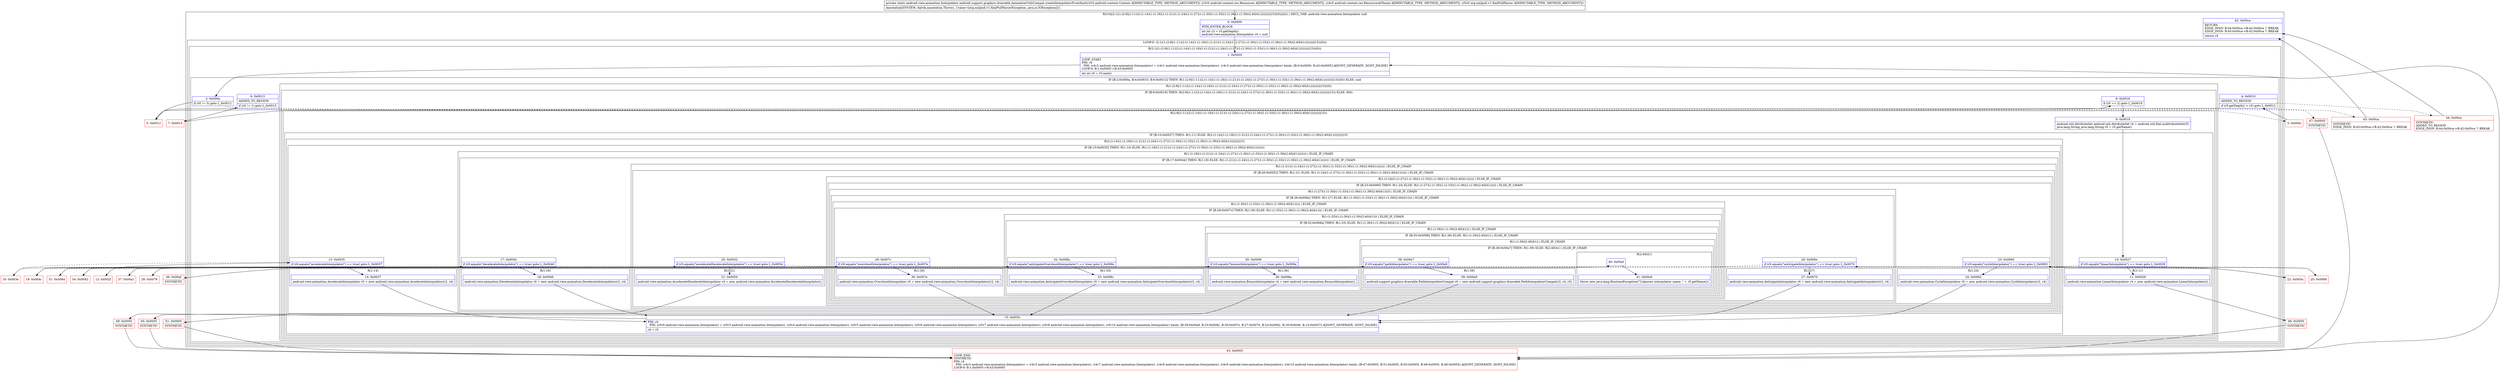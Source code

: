 digraph "CFG forandroid.support.graphics.drawable.AnimationUtilsCompat.createInterpolatorFromXml(Landroid\/content\/Context;Landroid\/content\/res\/Resources;Landroid\/content\/res\/Resources$Theme;Lorg\/xmlpull\/v1\/XmlPullParser;)Landroid\/view\/animation\/Interpolator;" {
subgraph cluster_Region_2037285906 {
label = "R(3:0|(2:1|(1:(2:9|(1:11)(2:(1:14)(1:(1:18)(1:(1:21)(1:(1:24)(1:(1:27)(1:(1:30)(1:(1:33)(1:(1:36)(1:(1:39)(2:40|41)))))))))|15))(0)))|42) | DECL_VAR: android.view.animation.Interpolator null\l";
node [shape=record,color=blue];
Node_0 [shape=record,label="{0\:\ 0x0000|MTH_ENTER_BLOCK\l|int int r3 = r5.getDepth()\landroid.view.animation.Interpolator r4 = null\l}"];
subgraph cluster_LoopRegion_345607866 {
label = "LOOP:0: (2:1|(1:(2:9|(1:11)(2:(1:14)(1:(1:18)(1:(1:21)(1:(1:24)(1:(1:27)(1:(1:30)(1:(1:33)(1:(1:36)(1:(1:39)(2:40|41)))))))))|15))(0)))";
node [shape=record,color=blue];
subgraph cluster_Region_124742378 {
label = "R(2:1|(1:(2:9|(1:11)(2:(1:14)(1:(1:18)(1:(1:21)(1:(1:24)(1:(1:27)(1:(1:30)(1:(1:33)(1:(1:36)(1:(1:39)(2:40|41)))))))))|15))(0)))";
node [shape=record,color=blue];
Node_1 [shape=record,label="{1\:\ 0x0005|LOOP_START\lPHI: r4 \l  PHI: (r4v2 android.view.animation.Interpolator) = (r4v1 android.view.animation.Interpolator), (r4v3 android.view.animation.Interpolator) binds: [B:0:0x0000, B:43:0x0005] A[DONT_GENERATE, DONT_INLINE]\lLOOP:0: B:1:0x0005\-\>B:43:0x0005\l|int int r0 = r5.next()\l}"];
subgraph cluster_IfRegion_230711743 {
label = "IF [B:2:0x000a, B:4:0x0010, B:6:0x0013] THEN: R(1:(2:9|(1:11)(2:(1:14)(1:(1:18)(1:(1:21)(1:(1:24)(1:(1:27)(1:(1:30)(1:(1:33)(1:(1:36)(1:(1:39)(2:40|41)))))))))|15))(0)) ELSE: null";
node [shape=record,color=blue];
Node_2 [shape=record,label="{2\:\ 0x000a|if (r0 != 3) goto L_0x0012\l}"];
Node_4 [shape=record,label="{4\:\ 0x0010|ADDED_TO_REGION\l|if (r5.getDepth() \> r3) goto L_0x0012\l}"];
Node_6 [shape=record,label="{6\:\ 0x0013|ADDED_TO_REGION\l|if (r0 != 1) goto L_0x0015\l}"];
subgraph cluster_Region_535341144 {
label = "R(1:(2:9|(1:11)(2:(1:14)(1:(1:18)(1:(1:21)(1:(1:24)(1:(1:27)(1:(1:30)(1:(1:33)(1:(1:36)(1:(1:39)(2:40|41)))))))))|15))(0))";
node [shape=record,color=blue];
subgraph cluster_IfRegion_749288103 {
label = "IF [B:8:0x0016] THEN: R(2:9|(1:11)(2:(1:14)(1:(1:18)(1:(1:21)(1:(1:24)(1:(1:27)(1:(1:30)(1:(1:33)(1:(1:36)(1:(1:39)(2:40|41)))))))))|15)) ELSE: R(0)";
node [shape=record,color=blue];
Node_8 [shape=record,label="{8\:\ 0x0016|if (r0 == 2) goto L_0x0019\l}"];
subgraph cluster_Region_273314690 {
label = "R(2:9|(1:11)(2:(1:14)(1:(1:18)(1:(1:21)(1:(1:24)(1:(1:27)(1:(1:30)(1:(1:33)(1:(1:36)(1:(1:39)(2:40|41)))))))))|15))";
node [shape=record,color=blue];
Node_9 [shape=record,label="{9\:\ 0x0019|android.util.AttributeSet android.util.AttributeSet r4 = android.util.Xml.asAttributeSet(r5)\ljava.lang.String java.lang.String r0 = r5.getName()\l}"];
subgraph cluster_IfRegion_1358482301 {
label = "IF [B:10:0x0027] THEN: R(1:11) ELSE: R(2:(1:14)(1:(1:18)(1:(1:21)(1:(1:24)(1:(1:27)(1:(1:30)(1:(1:33)(1:(1:36)(1:(1:39)(2:40|41)))))))))|15)";
node [shape=record,color=blue];
Node_10 [shape=record,label="{10\:\ 0x0027|if (r0.equals(\"linearInterpolator\") == true) goto L_0x0029\l}"];
subgraph cluster_Region_574704133 {
label = "R(1:11)";
node [shape=record,color=blue];
Node_11 [shape=record,label="{11\:\ 0x0029|android.view.animation.LinearInterpolator r4 = new android.view.animation.LinearInterpolator()\l}"];
}
subgraph cluster_Region_738331555 {
label = "R(2:(1:14)(1:(1:18)(1:(1:21)(1:(1:24)(1:(1:27)(1:(1:30)(1:(1:33)(1:(1:36)(1:(1:39)(2:40|41)))))))))|15)";
node [shape=record,color=blue];
subgraph cluster_IfRegion_1760511188 {
label = "IF [B:13:0x0035] THEN: R(1:14) ELSE: R(1:(1:18)(1:(1:21)(1:(1:24)(1:(1:27)(1:(1:30)(1:(1:33)(1:(1:36)(1:(1:39)(2:40|41)))))))))";
node [shape=record,color=blue];
Node_13 [shape=record,label="{13\:\ 0x0035|if (r0.equals(\"accelerateInterpolator\") == true) goto L_0x0037\l}"];
subgraph cluster_Region_947065580 {
label = "R(1:14)";
node [shape=record,color=blue];
Node_14 [shape=record,label="{14\:\ 0x0037|android.view.animation.AccelerateInterpolator r0 = new android.view.animation.AccelerateInterpolator(r2, r4)\l}"];
}
subgraph cluster_Region_1166714351 {
label = "R(1:(1:18)(1:(1:21)(1:(1:24)(1:(1:27)(1:(1:30)(1:(1:33)(1:(1:36)(1:(1:39)(2:40|41))))))))) | ELSE_IF_CHAIN\l";
node [shape=record,color=blue];
subgraph cluster_IfRegion_1021960388 {
label = "IF [B:17:0x0044] THEN: R(1:18) ELSE: R(1:(1:21)(1:(1:24)(1:(1:27)(1:(1:30)(1:(1:33)(1:(1:36)(1:(1:39)(2:40|41)))))))) | ELSE_IF_CHAIN\l";
node [shape=record,color=blue];
Node_17 [shape=record,label="{17\:\ 0x0044|if (r0.equals(\"decelerateInterpolator\") == true) goto L_0x0046\l}"];
subgraph cluster_Region_1152845618 {
label = "R(1:18)";
node [shape=record,color=blue];
Node_18 [shape=record,label="{18\:\ 0x0046|android.view.animation.DecelerateInterpolator r0 = new android.view.animation.DecelerateInterpolator(r2, r4)\l}"];
}
subgraph cluster_Region_1160978189 {
label = "R(1:(1:21)(1:(1:24)(1:(1:27)(1:(1:30)(1:(1:33)(1:(1:36)(1:(1:39)(2:40|41)))))))) | ELSE_IF_CHAIN\l";
node [shape=record,color=blue];
subgraph cluster_IfRegion_414084989 {
label = "IF [B:20:0x0052] THEN: R(1:21) ELSE: R(1:(1:24)(1:(1:27)(1:(1:30)(1:(1:33)(1:(1:36)(1:(1:39)(2:40|41))))))) | ELSE_IF_CHAIN\l";
node [shape=record,color=blue];
Node_20 [shape=record,label="{20\:\ 0x0052|if (r0.equals(\"accelerateDecelerateInterpolator\") == true) goto L_0x0054\l}"];
subgraph cluster_Region_557925773 {
label = "R(1:21)";
node [shape=record,color=blue];
Node_21 [shape=record,label="{21\:\ 0x0054|android.view.animation.AccelerateDecelerateInterpolator r4 = new android.view.animation.AccelerateDecelerateInterpolator()\l}"];
}
subgraph cluster_Region_487040335 {
label = "R(1:(1:24)(1:(1:27)(1:(1:30)(1:(1:33)(1:(1:36)(1:(1:39)(2:40|41))))))) | ELSE_IF_CHAIN\l";
node [shape=record,color=blue];
subgraph cluster_IfRegion_245103670 {
label = "IF [B:23:0x0060] THEN: R(1:24) ELSE: R(1:(1:27)(1:(1:30)(1:(1:33)(1:(1:36)(1:(1:39)(2:40|41)))))) | ELSE_IF_CHAIN\l";
node [shape=record,color=blue];
Node_23 [shape=record,label="{23\:\ 0x0060|if (r0.equals(\"cycleInterpolator\") == true) goto L_0x0062\l}"];
subgraph cluster_Region_565080321 {
label = "R(1:24)";
node [shape=record,color=blue];
Node_24 [shape=record,label="{24\:\ 0x0062|android.view.animation.CycleInterpolator r0 = new android.view.animation.CycleInterpolator(r2, r4)\l}"];
}
subgraph cluster_Region_1199011039 {
label = "R(1:(1:27)(1:(1:30)(1:(1:33)(1:(1:36)(1:(1:39)(2:40|41)))))) | ELSE_IF_CHAIN\l";
node [shape=record,color=blue];
subgraph cluster_IfRegion_474009813 {
label = "IF [B:26:0x006e] THEN: R(1:27) ELSE: R(1:(1:30)(1:(1:33)(1:(1:36)(1:(1:39)(2:40|41))))) | ELSE_IF_CHAIN\l";
node [shape=record,color=blue];
Node_26 [shape=record,label="{26\:\ 0x006e|if (r0.equals(\"anticipateInterpolator\") == true) goto L_0x0070\l}"];
subgraph cluster_Region_1656471765 {
label = "R(1:27)";
node [shape=record,color=blue];
Node_27 [shape=record,label="{27\:\ 0x0070|android.view.animation.AnticipateInterpolator r0 = new android.view.animation.AnticipateInterpolator(r2, r4)\l}"];
}
subgraph cluster_Region_1472332803 {
label = "R(1:(1:30)(1:(1:33)(1:(1:36)(1:(1:39)(2:40|41))))) | ELSE_IF_CHAIN\l";
node [shape=record,color=blue];
subgraph cluster_IfRegion_1876753497 {
label = "IF [B:29:0x007c] THEN: R(1:30) ELSE: R(1:(1:33)(1:(1:36)(1:(1:39)(2:40|41)))) | ELSE_IF_CHAIN\l";
node [shape=record,color=blue];
Node_29 [shape=record,label="{29\:\ 0x007c|if (r0.equals(\"overshootInterpolator\") == true) goto L_0x007e\l}"];
subgraph cluster_Region_1115638300 {
label = "R(1:30)";
node [shape=record,color=blue];
Node_30 [shape=record,label="{30\:\ 0x007e|android.view.animation.OvershootInterpolator r0 = new android.view.animation.OvershootInterpolator(r2, r4)\l}"];
}
subgraph cluster_Region_181711489 {
label = "R(1:(1:33)(1:(1:36)(1:(1:39)(2:40|41)))) | ELSE_IF_CHAIN\l";
node [shape=record,color=blue];
subgraph cluster_IfRegion_81961816 {
label = "IF [B:32:0x008a] THEN: R(1:33) ELSE: R(1:(1:36)(1:(1:39)(2:40|41))) | ELSE_IF_CHAIN\l";
node [shape=record,color=blue];
Node_32 [shape=record,label="{32\:\ 0x008a|if (r0.equals(\"anticipateOvershootInterpolator\") == true) goto L_0x008c\l}"];
subgraph cluster_Region_1041058806 {
label = "R(1:33)";
node [shape=record,color=blue];
Node_33 [shape=record,label="{33\:\ 0x008c|android.view.animation.AnticipateOvershootInterpolator r0 = new android.view.animation.AnticipateOvershootInterpolator(r2, r4)\l}"];
}
subgraph cluster_Region_710497097 {
label = "R(1:(1:36)(1:(1:39)(2:40|41))) | ELSE_IF_CHAIN\l";
node [shape=record,color=blue];
subgraph cluster_IfRegion_1430881726 {
label = "IF [B:35:0x0098] THEN: R(1:36) ELSE: R(1:(1:39)(2:40|41)) | ELSE_IF_CHAIN\l";
node [shape=record,color=blue];
Node_35 [shape=record,label="{35\:\ 0x0098|if (r0.equals(\"bounceInterpolator\") == true) goto L_0x009a\l}"];
subgraph cluster_Region_989064968 {
label = "R(1:36)";
node [shape=record,color=blue];
Node_36 [shape=record,label="{36\:\ 0x009a|android.view.animation.BounceInterpolator r4 = new android.view.animation.BounceInterpolator()\l}"];
}
subgraph cluster_Region_1450445649 {
label = "R(1:(1:39)(2:40|41)) | ELSE_IF_CHAIN\l";
node [shape=record,color=blue];
subgraph cluster_IfRegion_1335177658 {
label = "IF [B:38:0x00a7] THEN: R(1:39) ELSE: R(2:40|41) | ELSE_IF_CHAIN\l";
node [shape=record,color=blue];
Node_38 [shape=record,label="{38\:\ 0x00a7|if (r0.equals(\"pathInterpolator\") == true) goto L_0x00a9\l}"];
subgraph cluster_Region_1819874127 {
label = "R(1:39)";
node [shape=record,color=blue];
Node_39 [shape=record,label="{39\:\ 0x00a9|android.support.graphics.drawable.PathInterpolatorCompat r0 = new android.support.graphics.drawable.PathInterpolatorCompat(r2, r4, r5)\l}"];
}
subgraph cluster_Region_298971008 {
label = "R(2:40|41)";
node [shape=record,color=blue];
Node_40 [shape=record,label="{40\:\ 0x00af}"];
Node_41 [shape=record,label="{41\:\ 0x00c9|throw new java.lang.RuntimeException(\"Unknown interpolator name: \" + r5.getName())\l}"];
}
}
}
}
}
}
}
}
}
}
}
}
}
}
}
}
}
}
Node_15 [shape=record,label="{15\:\ 0x003c|PHI: r0 \l  PHI: (r0v9 android.view.animation.Interpolator) = (r0v3 android.view.animation.Interpolator), (r0v4 android.view.animation.Interpolator), (r0v5 android.view.animation.Interpolator), (r0v6 android.view.animation.Interpolator), (r0v7 android.view.animation.Interpolator), (r0v8 android.view.animation.Interpolator), (r0v10 android.view.animation.Interpolator) binds: [B:39:0x00a9, B:33:0x008c, B:30:0x007e, B:27:0x0070, B:24:0x0062, B:18:0x0046, B:14:0x0037] A[DONT_GENERATE, DONT_INLINE]\l|r4 = r0\l}"];
}
}
}
subgraph cluster_Region_1052641153 {
label = "R(0)";
node [shape=record,color=blue];
}
}
}
}
}
}
Node_42 [shape=record,label="{42\:\ 0x00ca|RETURN\lEDGE_INSN: B:44:0x00ca\-\>B:42:0x00ca ?: BREAK  \lEDGE_INSN: B:45:0x00ca\-\>B:42:0x00ca ?: BREAK  \l|return r4\l}"];
}
Node_3 [shape=record,color=red,label="{3\:\ 0x000c}"];
Node_5 [shape=record,color=red,label="{5\:\ 0x0012}"];
Node_7 [shape=record,color=red,label="{7\:\ 0x0015}"];
Node_12 [shape=record,color=red,label="{12\:\ 0x002f}"];
Node_16 [shape=record,color=red,label="{16\:\ 0x003e}"];
Node_19 [shape=record,color=red,label="{19\:\ 0x004c}"];
Node_22 [shape=record,color=red,label="{22\:\ 0x005a}"];
Node_25 [shape=record,color=red,label="{25\:\ 0x0068}"];
Node_28 [shape=record,color=red,label="{28\:\ 0x0076}"];
Node_31 [shape=record,color=red,label="{31\:\ 0x0084}"];
Node_34 [shape=record,color=red,label="{34\:\ 0x0092}"];
Node_37 [shape=record,color=red,label="{37\:\ 0x00a1}"];
Node_43 [shape=record,color=red,label="{43\:\ 0x0005|LOOP_END\lSYNTHETIC\lPHI: r4 \l  PHI: (r4v3 android.view.animation.Interpolator) = (r4v2 android.view.animation.Interpolator), (r4v7 android.view.animation.Interpolator), (r4v8 android.view.animation.Interpolator), (r4v9 android.view.animation.Interpolator), (r4v10 android.view.animation.Interpolator) binds: [B:47:0x0005, B:51:0x0005, B:50:0x0005, B:49:0x0005, B:48:0x0005] A[DONT_GENERATE, DONT_INLINE]\lLOOP:0: B:1:0x0005\-\>B:43:0x0005\l}"];
Node_44 [shape=record,color=red,label="{44\:\ 0x00ca|SYNTHETIC\lADDED_TO_REGION\lEDGE_INSN: B:44:0x00ca\-\>B:42:0x00ca ?: BREAK  \l}"];
Node_45 [shape=record,color=red,label="{45\:\ 0x00ca|SYNTHETIC\lEDGE_INSN: B:45:0x00ca\-\>B:42:0x00ca ?: BREAK  \l}"];
Node_46 [shape=record,color=red,label="{46\:\ 0x00af|SYNTHETIC\l}"];
Node_47 [shape=record,color=red,label="{47\:\ 0x0005|SYNTHETIC\l}"];
Node_48 [shape=record,color=red,label="{48\:\ 0x0005|SYNTHETIC\l}"];
Node_49 [shape=record,color=red,label="{49\:\ 0x0005|SYNTHETIC\l}"];
Node_50 [shape=record,color=red,label="{50\:\ 0x0005|SYNTHETIC\l}"];
Node_51 [shape=record,color=red,label="{51\:\ 0x0005|SYNTHETIC\l}"];
MethodNode[shape=record,label="{private static android.view.animation.Interpolator android.support.graphics.drawable.AnimationUtilsCompat.createInterpolatorFromXml((r2v0 android.content.Context A[IMMUTABLE_TYPE, METHOD_ARGUMENT]), (r3v0 android.content.res.Resources A[IMMUTABLE_TYPE, METHOD_ARGUMENT]), (r4v0 android.content.res.Resources$Theme A[IMMUTABLE_TYPE, METHOD_ARGUMENT]), (r5v0 org.xmlpull.v1.XmlPullParser A[IMMUTABLE_TYPE, METHOD_ARGUMENT]))  | Annotation[SYSTEM, dalvik.annotation.Throws, \{value=[org.xmlpull.v1.XmlPullParserException, java.io.IOException]\}]\l}"];
MethodNode -> Node_0;
Node_0 -> Node_1;
Node_1 -> Node_2;
Node_2 -> Node_3[style=dashed];
Node_2 -> Node_5;
Node_4 -> Node_5;
Node_4 -> Node_44[style=dashed];
Node_6 -> Node_7;
Node_6 -> Node_45[style=dashed];
Node_8 -> Node_9;
Node_8 -> Node_47[style=dashed];
Node_9 -> Node_10;
Node_10 -> Node_11;
Node_10 -> Node_12[style=dashed];
Node_11 -> Node_48;
Node_13 -> Node_14;
Node_13 -> Node_16[style=dashed];
Node_14 -> Node_15;
Node_17 -> Node_18;
Node_17 -> Node_19[style=dashed];
Node_18 -> Node_15;
Node_20 -> Node_21;
Node_20 -> Node_22[style=dashed];
Node_21 -> Node_50;
Node_23 -> Node_24;
Node_23 -> Node_25[style=dashed];
Node_24 -> Node_15;
Node_26 -> Node_27;
Node_26 -> Node_28[style=dashed];
Node_27 -> Node_15;
Node_29 -> Node_30;
Node_29 -> Node_31[style=dashed];
Node_30 -> Node_15;
Node_32 -> Node_33;
Node_32 -> Node_34[style=dashed];
Node_33 -> Node_15;
Node_35 -> Node_36;
Node_35 -> Node_37[style=dashed];
Node_36 -> Node_51;
Node_38 -> Node_39;
Node_38 -> Node_46[style=dashed];
Node_39 -> Node_15;
Node_40 -> Node_41;
Node_15 -> Node_49;
Node_3 -> Node_4;
Node_5 -> Node_6;
Node_7 -> Node_8;
Node_12 -> Node_13;
Node_16 -> Node_17;
Node_19 -> Node_20;
Node_22 -> Node_23;
Node_25 -> Node_26;
Node_28 -> Node_29;
Node_31 -> Node_32;
Node_34 -> Node_35;
Node_37 -> Node_38;
Node_43 -> Node_1;
Node_44 -> Node_42;
Node_45 -> Node_42;
Node_46 -> Node_40;
Node_47 -> Node_43;
Node_48 -> Node_43;
Node_49 -> Node_43;
Node_50 -> Node_43;
Node_51 -> Node_43;
}

